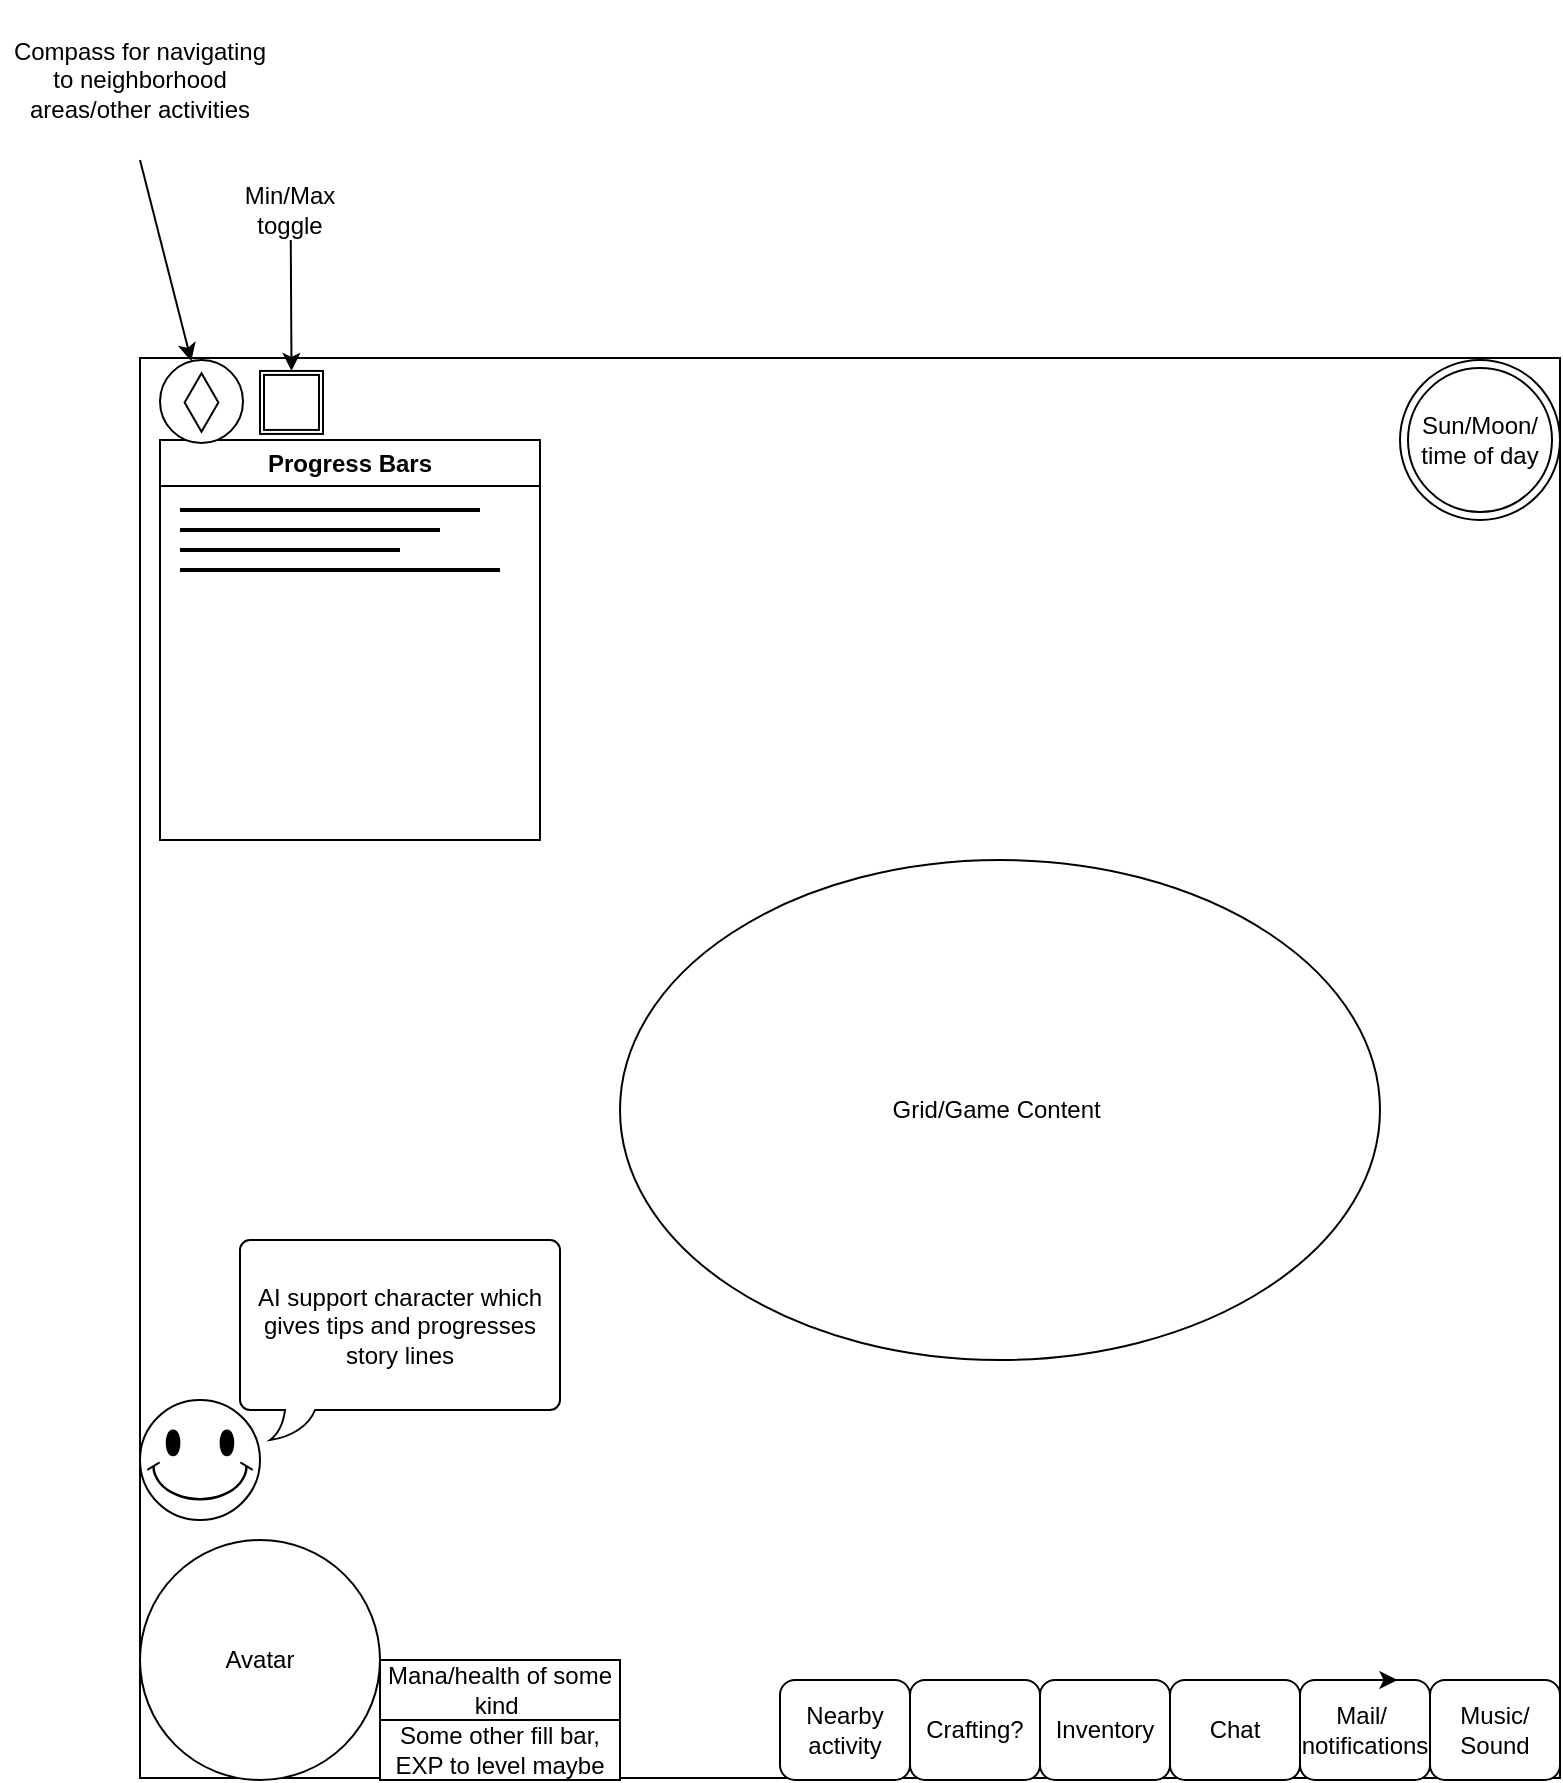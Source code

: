 <mxfile version="21.7.1" type="github">
  <diagram name="Page-1" id="LZHwuz6B-2tiDk-ijNwM">
    <mxGraphModel dx="1067" dy="4848" grid="1" gridSize="10" guides="1" tooltips="1" connect="1" arrows="1" fold="1" page="1" pageScale="1" pageWidth="850" pageHeight="1100" math="0" shadow="0">
      <root>
        <mxCell id="0" />
        <mxCell id="1" parent="0" />
        <mxCell id="kMZlJOO0ke-WUNNidRdG-1" value="" style="whiteSpace=wrap;html=1;aspect=fixed;" vertex="1" parent="1">
          <mxGeometry x="80" y="-3311" width="710" height="710" as="geometry" />
        </mxCell>
        <mxCell id="kMZlJOO0ke-WUNNidRdG-2" value="Inventory" style="rounded=1;whiteSpace=wrap;html=1;" vertex="1" parent="1">
          <mxGeometry x="530" y="-2650" width="65" height="50" as="geometry" />
        </mxCell>
        <mxCell id="kMZlJOO0ke-WUNNidRdG-3" value="Chat" style="rounded=1;whiteSpace=wrap;html=1;" vertex="1" parent="1">
          <mxGeometry x="595" y="-2650" width="65" height="50" as="geometry" />
        </mxCell>
        <mxCell id="kMZlJOO0ke-WUNNidRdG-5" value="Progress Bars" style="swimlane;whiteSpace=wrap;html=1;" vertex="1" parent="1">
          <mxGeometry x="90" y="-3270" width="190" height="200" as="geometry">
            <mxRectangle x="90" y="-3270" width="120" height="30" as="alternateBounds" />
          </mxGeometry>
        </mxCell>
        <mxCell id="kMZlJOO0ke-WUNNidRdG-27" value="" style="line;strokeWidth=2;html=1;" vertex="1" parent="kMZlJOO0ke-WUNNidRdG-5">
          <mxGeometry x="10" y="30" width="150" height="10" as="geometry" />
        </mxCell>
        <mxCell id="kMZlJOO0ke-WUNNidRdG-28" value="" style="line;strokeWidth=2;html=1;fillColor=#54FF54;" vertex="1" parent="kMZlJOO0ke-WUNNidRdG-5">
          <mxGeometry x="10" y="40" width="130" height="10" as="geometry" />
        </mxCell>
        <mxCell id="kMZlJOO0ke-WUNNidRdG-29" value="" style="line;strokeWidth=2;html=1;" vertex="1" parent="kMZlJOO0ke-WUNNidRdG-5">
          <mxGeometry x="10" y="50" width="110" height="10" as="geometry" />
        </mxCell>
        <mxCell id="kMZlJOO0ke-WUNNidRdG-30" value="" style="line;strokeWidth=2;html=1;fillColor=#CCFF99;" vertex="1" parent="kMZlJOO0ke-WUNNidRdG-5">
          <mxGeometry x="10" y="60" width="160" height="10" as="geometry" />
        </mxCell>
        <mxCell id="kMZlJOO0ke-WUNNidRdG-9" value="Music/&lt;br&gt;Sound" style="rounded=1;whiteSpace=wrap;html=1;" vertex="1" parent="1">
          <mxGeometry x="725" y="-2650" width="65" height="50" as="geometry" />
        </mxCell>
        <mxCell id="kMZlJOO0ke-WUNNidRdG-10" value="Mail/&amp;nbsp; &lt;br&gt;notifications&lt;br&gt;" style="rounded=1;whiteSpace=wrap;html=1;" vertex="1" parent="1">
          <mxGeometry x="660" y="-2650" width="65" height="50" as="geometry" />
        </mxCell>
        <mxCell id="kMZlJOO0ke-WUNNidRdG-11" style="edgeStyle=orthogonalEdgeStyle;rounded=0;orthogonalLoop=1;jettySize=auto;html=1;exitX=0.5;exitY=0;exitDx=0;exitDy=0;entryX=0.75;entryY=0;entryDx=0;entryDy=0;" edge="1" parent="1" source="kMZlJOO0ke-WUNNidRdG-10" target="kMZlJOO0ke-WUNNidRdG-10">
          <mxGeometry relative="1" as="geometry" />
        </mxCell>
        <mxCell id="kMZlJOO0ke-WUNNidRdG-12" value="Avatar" style="ellipse;whiteSpace=wrap;html=1;aspect=fixed;" vertex="1" parent="1">
          <mxGeometry x="80" y="-2720" width="120" height="120" as="geometry" />
        </mxCell>
        <mxCell id="kMZlJOO0ke-WUNNidRdG-13" value="Mana/health of some kind&amp;nbsp;" style="rounded=0;whiteSpace=wrap;html=1;" vertex="1" parent="1">
          <mxGeometry x="200" y="-2660" width="120" height="30" as="geometry" />
        </mxCell>
        <mxCell id="kMZlJOO0ke-WUNNidRdG-14" value="Some other fill bar, EXP to level maybe" style="rounded=0;whiteSpace=wrap;html=1;" vertex="1" parent="1">
          <mxGeometry x="200" y="-2630" width="120" height="30" as="geometry" />
        </mxCell>
        <mxCell id="kMZlJOO0ke-WUNNidRdG-16" value="Crafting?" style="rounded=1;whiteSpace=wrap;html=1;" vertex="1" parent="1">
          <mxGeometry x="465" y="-2650" width="65" height="50" as="geometry" />
        </mxCell>
        <mxCell id="kMZlJOO0ke-WUNNidRdG-22" value="AI support character which gives tips and progresses story lines" style="whiteSpace=wrap;html=1;shape=mxgraph.basic.roundRectCallout;dx=30;dy=15;size=5;boundedLbl=1;" vertex="1" parent="1">
          <mxGeometry x="130" y="-2870" width="160" height="100" as="geometry" />
        </mxCell>
        <mxCell id="kMZlJOO0ke-WUNNidRdG-23" value="" style="verticalLabelPosition=bottom;verticalAlign=top;html=1;shape=mxgraph.basic.smiley" vertex="1" parent="1">
          <mxGeometry x="80" y="-2790" width="60" height="60" as="geometry" />
        </mxCell>
        <mxCell id="kMZlJOO0ke-WUNNidRdG-32" value="" style="shape=ext;double=1;whiteSpace=wrap;html=1;aspect=fixed;" vertex="1" parent="1">
          <mxGeometry x="140" y="-3304.53" width="31.5" height="31.5" as="geometry" />
        </mxCell>
        <mxCell id="kMZlJOO0ke-WUNNidRdG-31" value="Sun/Moon/&lt;br&gt;time of day" style="ellipse;shape=doubleEllipse;whiteSpace=wrap;html=1;aspect=fixed;" vertex="1" parent="1">
          <mxGeometry x="710" y="-3310" width="80" height="80" as="geometry" />
        </mxCell>
        <mxCell id="kMZlJOO0ke-WUNNidRdG-37" value="" style="ellipse;whiteSpace=wrap;html=1;aspect=fixed;" vertex="1" parent="1">
          <mxGeometry x="90" y="-3310" width="41.5" height="41.5" as="geometry" />
        </mxCell>
        <mxCell id="kMZlJOO0ke-WUNNidRdG-35" value="" style="html=1;whiteSpace=wrap;aspect=fixed;shape=isoRectangle;rotation=-90;" vertex="1" parent="1">
          <mxGeometry x="96.12" y="-3297.56" width="29.26" height="17.56" as="geometry" />
        </mxCell>
        <mxCell id="kMZlJOO0ke-WUNNidRdG-44" style="edgeStyle=none;rounded=0;orthogonalLoop=1;jettySize=auto;html=1;exitX=0.5;exitY=1;exitDx=0;exitDy=0;entryX=0.5;entryY=0;entryDx=0;entryDy=0;" edge="1" parent="1" source="kMZlJOO0ke-WUNNidRdG-43" target="kMZlJOO0ke-WUNNidRdG-32">
          <mxGeometry relative="1" as="geometry" />
        </mxCell>
        <mxCell id="kMZlJOO0ke-WUNNidRdG-43" value="Min/Max toggle" style="text;strokeColor=none;align=center;fillColor=none;html=1;verticalAlign=middle;whiteSpace=wrap;rounded=0;" vertex="1" parent="1">
          <mxGeometry x="125.38" y="-3400" width="60" height="30" as="geometry" />
        </mxCell>
        <mxCell id="kMZlJOO0ke-WUNNidRdG-46" style="edgeStyle=none;rounded=0;orthogonalLoop=1;jettySize=auto;html=1;exitX=0.5;exitY=1;exitDx=0;exitDy=0;" edge="1" parent="1" source="kMZlJOO0ke-WUNNidRdG-45" target="kMZlJOO0ke-WUNNidRdG-37">
          <mxGeometry relative="1" as="geometry" />
        </mxCell>
        <mxCell id="kMZlJOO0ke-WUNNidRdG-45" value="Compass for navigating to neighborhood areas/other activities&lt;br&gt;" style="text;strokeColor=none;align=center;fillColor=none;html=1;verticalAlign=middle;whiteSpace=wrap;rounded=0;" vertex="1" parent="1">
          <mxGeometry x="10" y="-3490" width="140" height="80" as="geometry" />
        </mxCell>
        <mxCell id="kMZlJOO0ke-WUNNidRdG-48" value="Nearby activity" style="rounded=1;whiteSpace=wrap;html=1;" vertex="1" parent="1">
          <mxGeometry x="400" y="-2650" width="65" height="50" as="geometry" />
        </mxCell>
        <mxCell id="kMZlJOO0ke-WUNNidRdG-49" value="Grid/Game Content&amp;nbsp;" style="ellipse;whiteSpace=wrap;html=1;align=center;newEdgeStyle={&quot;edgeStyle&quot;:&quot;entityRelationEdgeStyle&quot;,&quot;startArrow&quot;:&quot;none&quot;,&quot;endArrow&quot;:&quot;none&quot;,&quot;segment&quot;:10,&quot;curved&quot;:1,&quot;sourcePerimeterSpacing&quot;:0,&quot;targetPerimeterSpacing&quot;:0};treeFolding=1;treeMoving=1;" vertex="1" parent="1">
          <mxGeometry x="320" y="-3060" width="380" height="250" as="geometry" />
        </mxCell>
      </root>
    </mxGraphModel>
  </diagram>
</mxfile>
